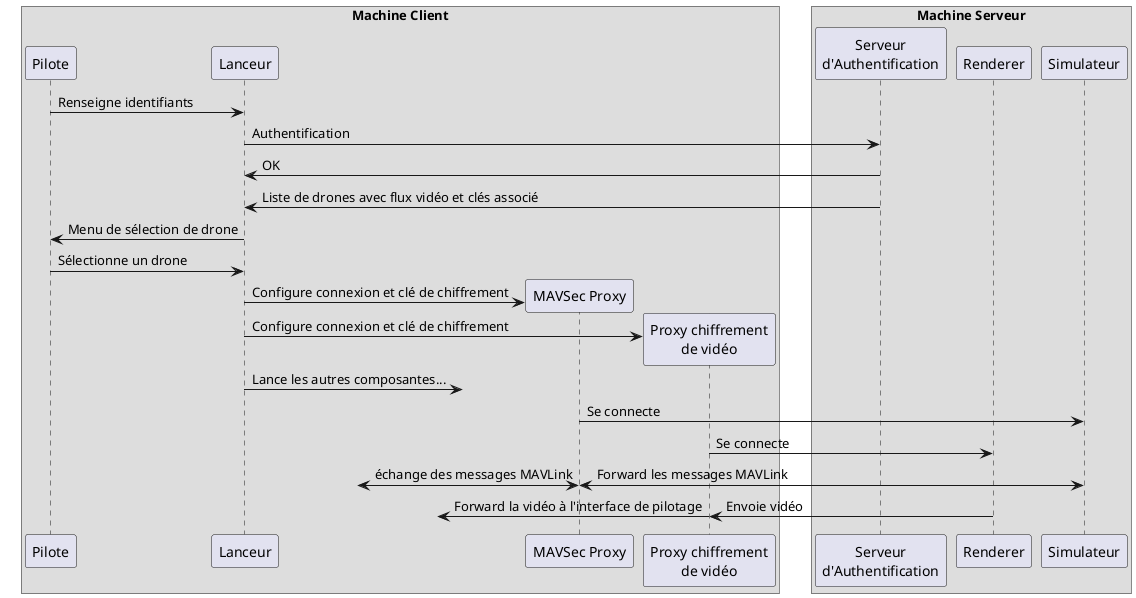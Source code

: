 @startuml

!pragma teoz true

skinparam BoxPadding 10

box "Machine Client"
    participant Pilote
    participant Lanceur
    participant "MAVSec Proxy" as ProxyClient
    participant "Proxy chiffrement\nde vidéo" as Décodeur
end box

box "Machine Serveur"
    participant "Serveur\nd'Authentification" as Auth
    participant Renderer
    participant Simulateur
end box

Pilote -> Lanceur : Renseigne identifiants
Lanceur -> Auth : Authentification
Auth -> Lanceur : OK
Auth -> Lanceur : Liste de drones avec flux vidéo et clés associé
Lanceur -> Pilote : Menu de sélection de drone
Pilote -> Lanceur : Sélectionne un drone

Lanceur -> ProxyClient ** : Configure connexion et clé de chiffrement
Lanceur -> Décodeur ** : Configure connexion et clé de chiffrement
Lanceur ->? : Lance les autres composantes...

ProxyClient -> Simulateur : Se connecte
Décodeur -> Renderer : Se connecte

?<-> ProxyClient : échange des messages MAVLink
& ProxyClient <-> Simulateur : Forward les messages MAVLink
Décodeur <- Renderer : Envoie vidéo
& ?<- Décodeur : Forward la vidéo à l'interface de pilotage

@enduml
